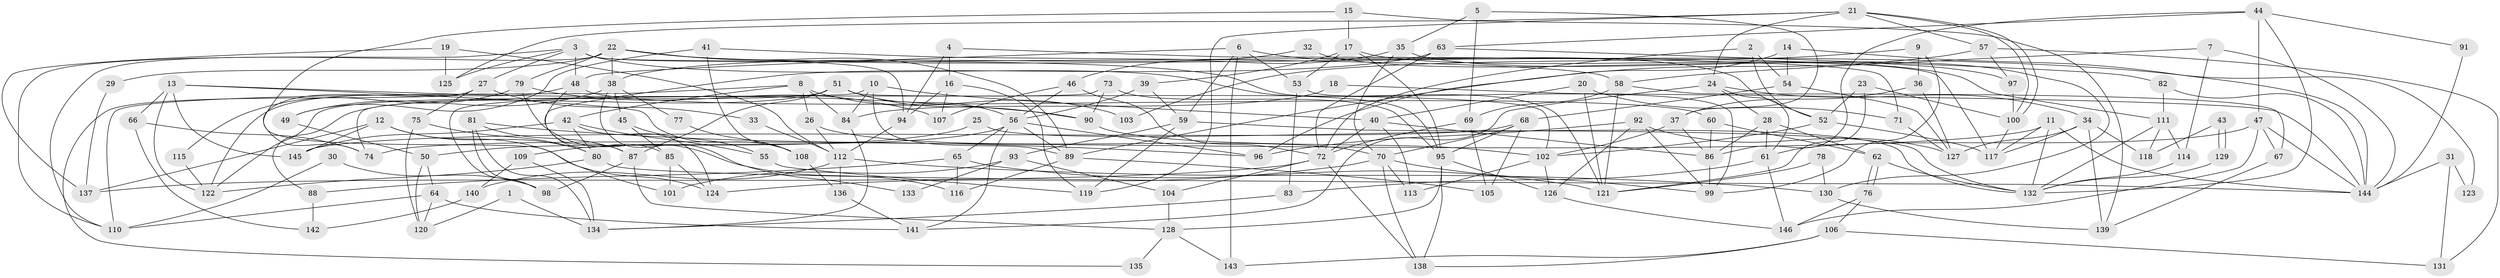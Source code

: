 // Generated by graph-tools (version 1.1) at 2025/02/03/09/25 03:02:13]
// undirected, 146 vertices, 292 edges
graph export_dot {
graph [start="1"]
  node [color=gray90,style=filled];
  1;
  2;
  3;
  4;
  5;
  6;
  7;
  8;
  9;
  10;
  11;
  12;
  13;
  14;
  15;
  16;
  17;
  18;
  19;
  20;
  21;
  22;
  23;
  24;
  25;
  26;
  27;
  28;
  29;
  30;
  31;
  32;
  33;
  34;
  35;
  36;
  37;
  38;
  39;
  40;
  41;
  42;
  43;
  44;
  45;
  46;
  47;
  48;
  49;
  50;
  51;
  52;
  53;
  54;
  55;
  56;
  57;
  58;
  59;
  60;
  61;
  62;
  63;
  64;
  65;
  66;
  67;
  68;
  69;
  70;
  71;
  72;
  73;
  74;
  75;
  76;
  77;
  78;
  79;
  80;
  81;
  82;
  83;
  84;
  85;
  86;
  87;
  88;
  89;
  90;
  91;
  92;
  93;
  94;
  95;
  96;
  97;
  98;
  99;
  100;
  101;
  102;
  103;
  104;
  105;
  106;
  107;
  108;
  109;
  110;
  111;
  112;
  113;
  114;
  115;
  116;
  117;
  118;
  119;
  120;
  121;
  122;
  123;
  124;
  125;
  126;
  127;
  128;
  129;
  130;
  131;
  132;
  133;
  134;
  135;
  136;
  137;
  138;
  139;
  140;
  141;
  142;
  143;
  144;
  145;
  146;
  1 -- 120;
  1 -- 134;
  2 -- 52;
  2 -- 72;
  2 -- 54;
  3 -- 110;
  3 -- 95;
  3 -- 27;
  3 -- 48;
  3 -- 94;
  3 -- 117;
  3 -- 125;
  4 -- 71;
  4 -- 94;
  4 -- 16;
  5 -- 37;
  5 -- 69;
  5 -- 35;
  6 -- 48;
  6 -- 59;
  6 -- 52;
  6 -- 53;
  6 -- 143;
  7 -- 58;
  7 -- 114;
  7 -- 144;
  8 -- 84;
  8 -- 26;
  8 -- 42;
  8 -- 103;
  8 -- 110;
  9 -- 99;
  9 -- 36;
  9 -- 103;
  10 -- 89;
  10 -- 74;
  10 -- 40;
  10 -- 84;
  11 -- 144;
  11 -- 117;
  11 -- 74;
  11 -- 132;
  12 -- 101;
  12 -- 145;
  12 -- 80;
  12 -- 137;
  13 -- 122;
  13 -- 145;
  13 -- 66;
  13 -- 90;
  13 -- 108;
  14 -- 54;
  14 -- 144;
  14 -- 96;
  15 -- 124;
  15 -- 17;
  15 -- 139;
  16 -- 119;
  16 -- 94;
  16 -- 107;
  17 -- 97;
  17 -- 53;
  17 -- 39;
  17 -- 95;
  18 -- 84;
  18 -- 144;
  19 -- 112;
  19 -- 125;
  19 -- 137;
  20 -- 40;
  20 -- 121;
  20 -- 71;
  21 -- 119;
  21 -- 100;
  21 -- 100;
  21 -- 24;
  21 -- 57;
  21 -- 125;
  22 -- 121;
  22 -- 89;
  22 -- 29;
  22 -- 38;
  22 -- 79;
  22 -- 110;
  22 -- 123;
  23 -- 52;
  23 -- 100;
  23 -- 121;
  24 -- 61;
  24 -- 28;
  24 -- 34;
  24 -- 141;
  25 -- 50;
  25 -- 132;
  26 -- 70;
  26 -- 112;
  27 -- 74;
  27 -- 33;
  27 -- 75;
  27 -- 135;
  28 -- 86;
  28 -- 61;
  28 -- 62;
  29 -- 137;
  30 -- 98;
  30 -- 110;
  31 -- 144;
  31 -- 131;
  31 -- 123;
  32 -- 111;
  32 -- 38;
  33 -- 112;
  34 -- 117;
  34 -- 118;
  34 -- 127;
  34 -- 139;
  35 -- 70;
  35 -- 46;
  35 -- 130;
  36 -- 127;
  36 -- 37;
  37 -- 86;
  37 -- 102;
  38 -- 49;
  38 -- 45;
  38 -- 77;
  38 -- 133;
  39 -- 56;
  39 -- 59;
  40 -- 72;
  40 -- 86;
  40 -- 113;
  41 -- 58;
  41 -- 108;
  41 -- 49;
  42 -- 80;
  42 -- 55;
  42 -- 124;
  42 -- 145;
  43 -- 129;
  43 -- 129;
  43 -- 118;
  44 -- 86;
  44 -- 132;
  44 -- 47;
  44 -- 63;
  44 -- 91;
  45 -- 85;
  45 -- 55;
  46 -- 72;
  46 -- 56;
  46 -- 107;
  47 -- 61;
  47 -- 67;
  47 -- 144;
  47 -- 146;
  48 -- 60;
  48 -- 85;
  48 -- 122;
  49 -- 50;
  50 -- 120;
  50 -- 64;
  51 -- 122;
  51 -- 102;
  51 -- 56;
  51 -- 87;
  51 -- 88;
  51 -- 90;
  52 -- 102;
  52 -- 117;
  53 -- 99;
  53 -- 83;
  54 -- 68;
  54 -- 127;
  55 -- 119;
  56 -- 65;
  56 -- 89;
  56 -- 96;
  56 -- 109;
  56 -- 141;
  57 -- 89;
  57 -- 97;
  57 -- 131;
  58 -- 121;
  58 -- 67;
  58 -- 69;
  59 -- 132;
  59 -- 93;
  59 -- 119;
  60 -- 62;
  60 -- 86;
  61 -- 146;
  61 -- 83;
  62 -- 76;
  62 -- 76;
  62 -- 132;
  63 -- 72;
  63 -- 82;
  63 -- 87;
  64 -- 141;
  64 -- 110;
  64 -- 120;
  65 -- 116;
  65 -- 88;
  65 -- 121;
  66 -- 142;
  66 -- 74;
  67 -- 139;
  68 -- 70;
  68 -- 95;
  68 -- 105;
  68 -- 145;
  69 -- 72;
  69 -- 105;
  70 -- 113;
  70 -- 138;
  70 -- 99;
  70 -- 124;
  71 -- 127;
  72 -- 137;
  72 -- 138;
  72 -- 104;
  73 -- 90;
  73 -- 98;
  73 -- 95;
  75 -- 80;
  75 -- 120;
  76 -- 146;
  76 -- 106;
  77 -- 108;
  78 -- 121;
  78 -- 130;
  79 -- 107;
  79 -- 115;
  79 -- 116;
  80 -- 144;
  80 -- 122;
  81 -- 87;
  81 -- 96;
  81 -- 98;
  81 -- 134;
  82 -- 144;
  82 -- 111;
  83 -- 134;
  84 -- 134;
  85 -- 124;
  85 -- 101;
  86 -- 99;
  87 -- 98;
  87 -- 128;
  88 -- 142;
  89 -- 105;
  89 -- 116;
  90 -- 102;
  91 -- 144;
  92 -- 96;
  92 -- 127;
  92 -- 99;
  92 -- 126;
  93 -- 104;
  93 -- 101;
  93 -- 133;
  94 -- 112;
  95 -- 126;
  95 -- 128;
  95 -- 138;
  97 -- 100;
  100 -- 117;
  102 -- 126;
  102 -- 113;
  104 -- 128;
  106 -- 143;
  106 -- 131;
  106 -- 138;
  108 -- 136;
  109 -- 134;
  109 -- 140;
  111 -- 132;
  111 -- 114;
  111 -- 118;
  112 -- 130;
  112 -- 136;
  112 -- 140;
  114 -- 132;
  115 -- 122;
  126 -- 146;
  128 -- 135;
  128 -- 143;
  129 -- 132;
  130 -- 139;
  136 -- 141;
  140 -- 142;
}
